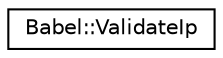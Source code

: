 digraph "Graphical Class Hierarchy"
{
 // LATEX_PDF_SIZE
  edge [fontname="Helvetica",fontsize="10",labelfontname="Helvetica",labelfontsize="10"];
  node [fontname="Helvetica",fontsize="10",shape=record];
  rankdir="LR";
  Node0 [label="Babel::ValidateIp",height=0.2,width=0.4,color="black", fillcolor="white", style="filled",URL="$classBabel_1_1ValidateIp.html",tooltip=" "];
}

